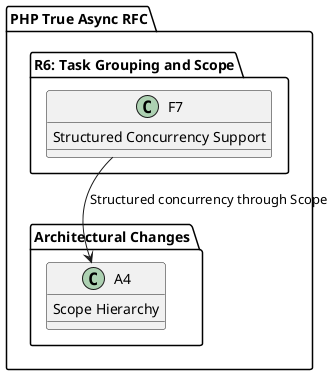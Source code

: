 @startuml
    package "PHP True Async RFC" {
        package "R6: Task Grouping and Scope" {
            F7 : Structured Concurrency Support
        }

        package "Architectural Changes" {
            A4 : Scope Hierarchy
        }
    }

    F7 --> A4 : Structured concurrency through Scope
    @enduml